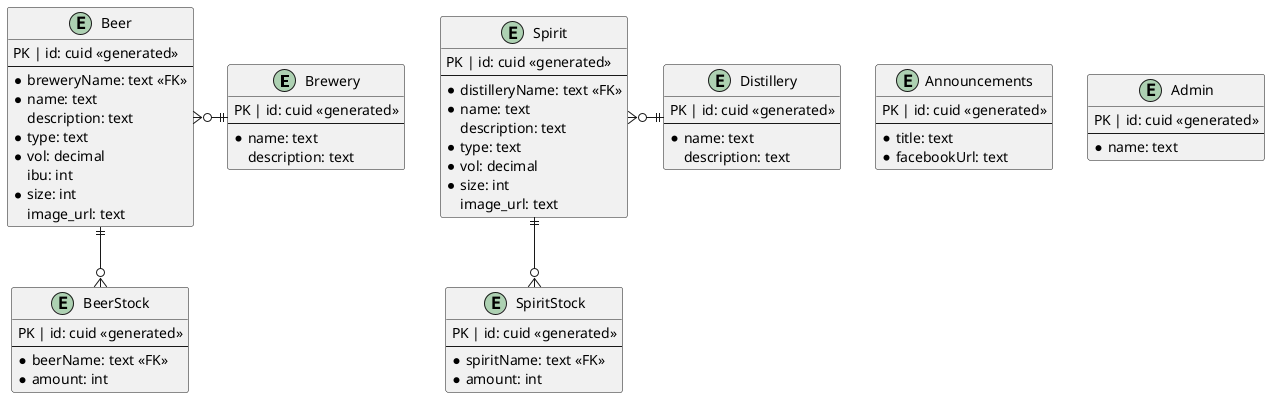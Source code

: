 @startuml er_diagram

entity Brewery {
    PK | id: cuid <<generated>>
    --
    * name: text
    description: text
}

entity Beer {
    PK | id: cuid <<generated>>
    --
    * breweryName: text <<FK>>
    * name: text
    description: text
    * type: text
    * vol: decimal
    ibu: int
    * size: int
    image_url: text
}

entity Distillery {
    PK | id: cuid <<generated>>
    --
    * name: text
    description: text
}

entity Spirit {
    PK | id: cuid <<generated>>
    --
    * distilleryName: text <<FK>>
    * name: text
    description: text
    * type: text
    * vol: decimal
    * size: int
    image_url: text
}

entity BeerStock {
    PK | id: cuid <<generated>>
    --
    * beerName: text <<FK>>
    * amount: int
}

entity SpiritStock {
    PK | id: cuid <<generated>>
    --
    * spiritName: text <<FK>>
    * amount: int
}

entity Announcements {
    PK | id: cuid <<generated>>
    --
    * title: text
    * facebookUrl: text
}

entity Admin {
    PK | id: cuid <<generated>>
    --
    * name: text
}

Beer }o-|| Brewery
Spirit }o-|| Distillery

Beer ||--o{ BeerStock
Spirit ||--o{ SpiritStock

@enduml